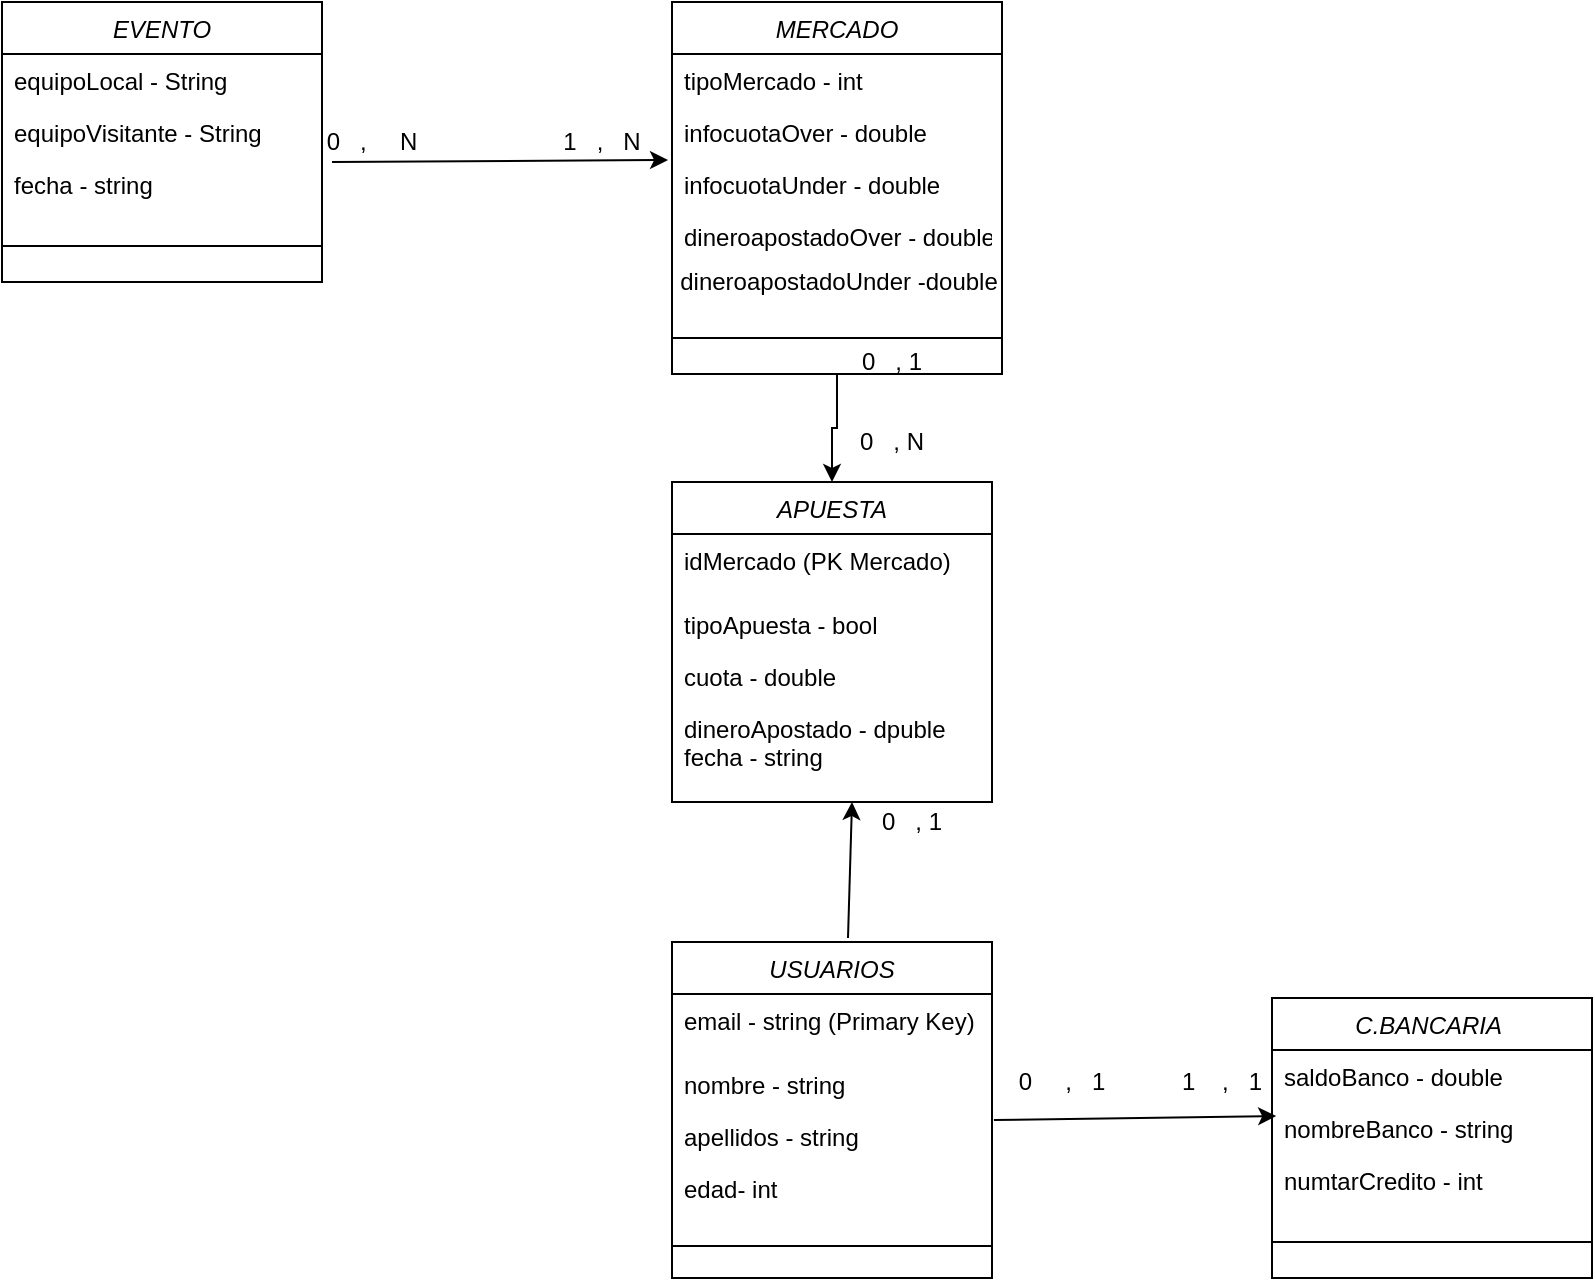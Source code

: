 <mxfile version="13.8.0" type="device"><diagram id="C5RBs43oDa-KdzZeNtuy" name="Page-1"><mxGraphModel dx="868" dy="482" grid="1" gridSize="10" guides="1" tooltips="1" connect="1" arrows="1" fold="1" page="1" pageScale="1" pageWidth="827" pageHeight="1169" math="0" shadow="0"><root><mxCell id="WIyWlLk6GJQsqaUBKTNV-0"/><mxCell id="WIyWlLk6GJQsqaUBKTNV-1" parent="WIyWlLk6GJQsqaUBKTNV-0"/><mxCell id="a7QVsmBmh7gaD4jeR2JA-25" value="" style="endArrow=classic;html=1;entryX=-0.012;entryY=0.038;entryDx=0;entryDy=0;entryPerimeter=0;" parent="WIyWlLk6GJQsqaUBKTNV-1" target="a7QVsmBmh7gaD4jeR2JA-2" edge="1"><mxGeometry width="50" height="50" relative="1" as="geometry"><mxPoint x="180" y="160" as="sourcePoint"/><mxPoint x="240" y="250" as="targetPoint"/></mxGeometry></mxCell><mxCell id="a7QVsmBmh7gaD4jeR2JA-32" value="0&amp;nbsp; &amp;nbsp;,&amp;nbsp; &amp;nbsp; &amp;nbsp;N" style="text;html=1;strokeColor=none;fillColor=none;align=center;verticalAlign=middle;whiteSpace=wrap;rounded=0;" parent="WIyWlLk6GJQsqaUBKTNV-1" vertex="1"><mxGeometry x="175" y="140" width="50" height="20" as="geometry"/></mxCell><mxCell id="a7QVsmBmh7gaD4jeR2JA-33" value="" style="endArrow=classic;html=1;exitX=1.006;exitY=1.192;exitDx=0;exitDy=0;entryX=0.013;entryY=0.269;entryDx=0;entryDy=0;exitPerimeter=0;entryPerimeter=0;" parent="WIyWlLk6GJQsqaUBKTNV-1" source="a7QVsmBmh7gaD4jeR2JA-9" target="a7QVsmBmh7gaD4jeR2JA-22" edge="1"><mxGeometry width="50" height="50" relative="1" as="geometry"><mxPoint x="610" y="240" as="sourcePoint"/><mxPoint x="640" y="461" as="targetPoint"/></mxGeometry></mxCell><mxCell id="a7QVsmBmh7gaD4jeR2JA-34" value="1&amp;nbsp; &amp;nbsp;,&amp;nbsp; &amp;nbsp;N" style="text;html=1;strokeColor=none;fillColor=none;align=center;verticalAlign=middle;whiteSpace=wrap;rounded=0;" parent="WIyWlLk6GJQsqaUBKTNV-1" vertex="1"><mxGeometry x="290" y="140" width="50" height="20" as="geometry"/></mxCell><mxCell id="a7QVsmBmh7gaD4jeR2JA-35" value="0&amp;nbsp; &amp;nbsp; &amp;nbsp;,&amp;nbsp; &amp;nbsp;1" style="text;html=1;strokeColor=none;fillColor=none;align=center;verticalAlign=middle;whiteSpace=wrap;rounded=0;" parent="WIyWlLk6GJQsqaUBKTNV-1" vertex="1"><mxGeometry x="520" y="610" width="50" height="20" as="geometry"/></mxCell><mxCell id="a7QVsmBmh7gaD4jeR2JA-36" value="1&amp;nbsp; &amp;nbsp; ,&amp;nbsp; &amp;nbsp;1" style="text;html=1;strokeColor=none;fillColor=none;align=center;verticalAlign=middle;whiteSpace=wrap;rounded=0;" parent="WIyWlLk6GJQsqaUBKTNV-1" vertex="1"><mxGeometry x="600" y="610" width="50" height="20" as="geometry"/></mxCell><mxCell id="zkfFHV4jXpPFQw0GAbJ--0" value="EVENTO" style="swimlane;fontStyle=2;align=center;verticalAlign=top;childLayout=stackLayout;horizontal=1;startSize=26;horizontalStack=0;resizeParent=1;resizeLast=0;collapsible=1;marginBottom=0;rounded=0;shadow=0;strokeWidth=1;" parent="WIyWlLk6GJQsqaUBKTNV-1" vertex="1"><mxGeometry x="15" y="80" width="160" height="140" as="geometry"><mxRectangle x="230" y="140" width="160" height="26" as="alternateBounds"/></mxGeometry></mxCell><mxCell id="zkfFHV4jXpPFQw0GAbJ--1" value="equipoLocal - String" style="text;align=left;verticalAlign=top;spacingLeft=4;spacingRight=4;overflow=hidden;rotatable=0;points=[[0,0.5],[1,0.5]];portConstraint=eastwest;" parent="zkfFHV4jXpPFQw0GAbJ--0" vertex="1"><mxGeometry y="26" width="160" height="26" as="geometry"/></mxCell><mxCell id="zkfFHV4jXpPFQw0GAbJ--2" value="equipoVisitante - String" style="text;align=left;verticalAlign=top;spacingLeft=4;spacingRight=4;overflow=hidden;rotatable=0;points=[[0,0.5],[1,0.5]];portConstraint=eastwest;rounded=0;shadow=0;html=0;" parent="zkfFHV4jXpPFQw0GAbJ--0" vertex="1"><mxGeometry y="52" width="160" height="26" as="geometry"/></mxCell><mxCell id="zkfFHV4jXpPFQw0GAbJ--3" value="fecha - string" style="text;align=left;verticalAlign=top;spacingLeft=4;spacingRight=4;overflow=hidden;rotatable=0;points=[[0,0.5],[1,0.5]];portConstraint=eastwest;rounded=0;shadow=0;html=0;" parent="zkfFHV4jXpPFQw0GAbJ--0" vertex="1"><mxGeometry y="78" width="160" height="26" as="geometry"/></mxCell><mxCell id="zkfFHV4jXpPFQw0GAbJ--4" value="" style="line;html=1;strokeWidth=1;align=left;verticalAlign=middle;spacingTop=-1;spacingLeft=3;spacingRight=3;rotatable=0;labelPosition=right;points=[];portConstraint=eastwest;" parent="zkfFHV4jXpPFQw0GAbJ--0" vertex="1"><mxGeometry y="104" width="160" height="36" as="geometry"/></mxCell><mxCell id="DxHwKRgHZiNm_Ec181SO-2" style="edgeStyle=orthogonalEdgeStyle;rounded=0;orthogonalLoop=1;jettySize=auto;html=1;exitX=0.5;exitY=1;exitDx=0;exitDy=0;entryX=0.5;entryY=0;entryDx=0;entryDy=0;" parent="WIyWlLk6GJQsqaUBKTNV-1" source="a7QVsmBmh7gaD4jeR2JA-0" target="VudwWRuuv7h4fMOx2qkJ-0" edge="1"><mxGeometry relative="1" as="geometry"/></mxCell><mxCell id="a7QVsmBmh7gaD4jeR2JA-0" value="MERCADO" style="swimlane;fontStyle=2;align=center;verticalAlign=top;childLayout=stackLayout;horizontal=1;startSize=26;horizontalStack=0;resizeParent=1;resizeLast=0;collapsible=1;marginBottom=0;rounded=0;shadow=0;strokeWidth=1;" parent="WIyWlLk6GJQsqaUBKTNV-1" vertex="1"><mxGeometry x="350" y="80" width="165" height="186" as="geometry"><mxRectangle x="230" y="140" width="160" height="26" as="alternateBounds"/></mxGeometry></mxCell><mxCell id="9HnvI7LxdRnGA9R2AxQ7-0" value="tipoMercado - int" style="text;align=left;verticalAlign=top;spacingLeft=4;spacingRight=4;overflow=hidden;rotatable=0;points=[[0,0.5],[1,0.5]];portConstraint=eastwest;" vertex="1" parent="a7QVsmBmh7gaD4jeR2JA-0"><mxGeometry y="26" width="165" height="26" as="geometry"/></mxCell><mxCell id="a7QVsmBmh7gaD4jeR2JA-1" value="infocuotaOver - double" style="text;align=left;verticalAlign=top;spacingLeft=4;spacingRight=4;overflow=hidden;rotatable=0;points=[[0,0.5],[1,0.5]];portConstraint=eastwest;" parent="a7QVsmBmh7gaD4jeR2JA-0" vertex="1"><mxGeometry y="52" width="165" height="26" as="geometry"/></mxCell><mxCell id="a7QVsmBmh7gaD4jeR2JA-2" value="infocuotaUnder - double" style="text;align=left;verticalAlign=top;spacingLeft=4;spacingRight=4;overflow=hidden;rotatable=0;points=[[0,0.5],[1,0.5]];portConstraint=eastwest;rounded=0;shadow=0;html=0;" parent="a7QVsmBmh7gaD4jeR2JA-0" vertex="1"><mxGeometry y="78" width="165" height="26" as="geometry"/></mxCell><mxCell id="a7QVsmBmh7gaD4jeR2JA-3" value="dineroapostadoOver - double" style="text;align=left;verticalAlign=top;spacingLeft=4;spacingRight=4;overflow=hidden;rotatable=0;points=[[0,0.5],[1,0.5]];portConstraint=eastwest;rounded=0;shadow=0;html=0;" parent="a7QVsmBmh7gaD4jeR2JA-0" vertex="1"><mxGeometry y="104" width="165" height="26" as="geometry"/></mxCell><mxCell id="a7QVsmBmh7gaD4jeR2JA-5" value="dineroapostadoUnder -double" style="text;html=1;align=center;verticalAlign=middle;resizable=0;points=[];autosize=1;" parent="a7QVsmBmh7gaD4jeR2JA-0" vertex="1"><mxGeometry y="130" width="165" height="20" as="geometry"/></mxCell><mxCell id="a7QVsmBmh7gaD4jeR2JA-4" value="" style="line;html=1;strokeWidth=1;align=left;verticalAlign=middle;spacingTop=-1;spacingLeft=3;spacingRight=3;rotatable=0;labelPosition=right;points=[];portConstraint=eastwest;" parent="a7QVsmBmh7gaD4jeR2JA-0" vertex="1"><mxGeometry y="150" width="165" height="36" as="geometry"/></mxCell><mxCell id="a7QVsmBmh7gaD4jeR2JA-7" value="USUARIOS" style="swimlane;fontStyle=2;align=center;verticalAlign=top;childLayout=stackLayout;horizontal=1;startSize=26;horizontalStack=0;resizeParent=1;resizeLast=0;collapsible=1;marginBottom=0;rounded=0;shadow=0;strokeWidth=1;" parent="WIyWlLk6GJQsqaUBKTNV-1" vertex="1"><mxGeometry x="350" y="550" width="160" height="168" as="geometry"><mxRectangle x="230" y="140" width="160" height="26" as="alternateBounds"/></mxGeometry></mxCell><mxCell id="a7QVsmBmh7gaD4jeR2JA-8" value="email - string (Primary Key)" style="text;align=left;verticalAlign=top;spacingLeft=4;spacingRight=4;overflow=hidden;rotatable=0;points=[[0,0.5],[1,0.5]];portConstraint=eastwest;" parent="a7QVsmBmh7gaD4jeR2JA-7" vertex="1"><mxGeometry y="26" width="160" height="32" as="geometry"/></mxCell><mxCell id="a7QVsmBmh7gaD4jeR2JA-9" value="nombre - string " style="text;align=left;verticalAlign=top;spacingLeft=4;spacingRight=4;overflow=hidden;rotatable=0;points=[[0,0.5],[1,0.5]];portConstraint=eastwest;rounded=0;shadow=0;html=0;" parent="a7QVsmBmh7gaD4jeR2JA-7" vertex="1"><mxGeometry y="58" width="160" height="26" as="geometry"/></mxCell><mxCell id="a7QVsmBmh7gaD4jeR2JA-10" value="apellidos - string " style="text;align=left;verticalAlign=top;spacingLeft=4;spacingRight=4;overflow=hidden;rotatable=0;points=[[0,0.5],[1,0.5]];portConstraint=eastwest;rounded=0;shadow=0;html=0;" parent="a7QVsmBmh7gaD4jeR2JA-7" vertex="1"><mxGeometry y="84" width="160" height="26" as="geometry"/></mxCell><mxCell id="a7QVsmBmh7gaD4jeR2JA-13" value="edad- int" style="text;align=left;verticalAlign=top;spacingLeft=4;spacingRight=4;overflow=hidden;rotatable=0;points=[[0,0.5],[1,0.5]];portConstraint=eastwest;rounded=0;shadow=0;html=0;" parent="a7QVsmBmh7gaD4jeR2JA-7" vertex="1"><mxGeometry y="110" width="160" height="26" as="geometry"/></mxCell><mxCell id="a7QVsmBmh7gaD4jeR2JA-12" value="" style="line;html=1;strokeWidth=1;align=left;verticalAlign=middle;spacingTop=-1;spacingLeft=3;spacingRight=3;rotatable=0;labelPosition=right;points=[];portConstraint=eastwest;" parent="a7QVsmBmh7gaD4jeR2JA-7" vertex="1"><mxGeometry y="136" width="160" height="32" as="geometry"/></mxCell><mxCell id="a7QVsmBmh7gaD4jeR2JA-20" value="C.BANCARIA " style="swimlane;fontStyle=2;align=center;verticalAlign=top;childLayout=stackLayout;horizontal=1;startSize=26;horizontalStack=0;resizeParent=1;resizeLast=0;collapsible=1;marginBottom=0;rounded=0;shadow=0;strokeWidth=1;" parent="WIyWlLk6GJQsqaUBKTNV-1" vertex="1"><mxGeometry x="650" y="578" width="160" height="140" as="geometry"><mxRectangle x="230" y="140" width="160" height="26" as="alternateBounds"/></mxGeometry></mxCell><mxCell id="a7QVsmBmh7gaD4jeR2JA-21" value="saldoBanco - double" style="text;align=left;verticalAlign=top;spacingLeft=4;spacingRight=4;overflow=hidden;rotatable=0;points=[[0,0.5],[1,0.5]];portConstraint=eastwest;" parent="a7QVsmBmh7gaD4jeR2JA-20" vertex="1"><mxGeometry y="26" width="160" height="26" as="geometry"/></mxCell><mxCell id="a7QVsmBmh7gaD4jeR2JA-22" value="nombreBanco - string" style="text;align=left;verticalAlign=top;spacingLeft=4;spacingRight=4;overflow=hidden;rotatable=0;points=[[0,0.5],[1,0.5]];portConstraint=eastwest;rounded=0;shadow=0;html=0;" parent="a7QVsmBmh7gaD4jeR2JA-20" vertex="1"><mxGeometry y="52" width="160" height="26" as="geometry"/></mxCell><mxCell id="a7QVsmBmh7gaD4jeR2JA-23" value="numtarCredito - int" style="text;align=left;verticalAlign=top;spacingLeft=4;spacingRight=4;overflow=hidden;rotatable=0;points=[[0,0.5],[1,0.5]];portConstraint=eastwest;rounded=0;shadow=0;html=0;" parent="a7QVsmBmh7gaD4jeR2JA-20" vertex="1"><mxGeometry y="78" width="160" height="26" as="geometry"/></mxCell><mxCell id="a7QVsmBmh7gaD4jeR2JA-24" value="" style="line;html=1;strokeWidth=1;align=left;verticalAlign=middle;spacingTop=-1;spacingLeft=3;spacingRight=3;rotatable=0;labelPosition=right;points=[];portConstraint=eastwest;" parent="a7QVsmBmh7gaD4jeR2JA-20" vertex="1"><mxGeometry y="104" width="160" height="36" as="geometry"/></mxCell><mxCell id="VudwWRuuv7h4fMOx2qkJ-0" value="APUESTA" style="swimlane;fontStyle=2;align=center;verticalAlign=top;childLayout=stackLayout;horizontal=1;startSize=26;horizontalStack=0;resizeParent=1;resizeLast=0;collapsible=1;marginBottom=0;rounded=0;shadow=0;strokeWidth=1;" parent="WIyWlLk6GJQsqaUBKTNV-1" vertex="1"><mxGeometry x="350" y="320" width="160" height="160" as="geometry"><mxRectangle x="230" y="140" width="160" height="26" as="alternateBounds"/></mxGeometry></mxCell><mxCell id="VudwWRuuv7h4fMOx2qkJ-1" value="idMercado (PK Mercado)" style="text;align=left;verticalAlign=top;spacingLeft=4;spacingRight=4;overflow=hidden;rotatable=0;points=[[0,0.5],[1,0.5]];portConstraint=eastwest;" parent="VudwWRuuv7h4fMOx2qkJ-0" vertex="1"><mxGeometry y="26" width="160" height="32" as="geometry"/></mxCell><mxCell id="VudwWRuuv7h4fMOx2qkJ-2" value="tipoApuesta - bool" style="text;align=left;verticalAlign=top;spacingLeft=4;spacingRight=4;overflow=hidden;rotatable=0;points=[[0,0.5],[1,0.5]];portConstraint=eastwest;rounded=0;shadow=0;html=0;" parent="VudwWRuuv7h4fMOx2qkJ-0" vertex="1"><mxGeometry y="58" width="160" height="26" as="geometry"/></mxCell><mxCell id="VudwWRuuv7h4fMOx2qkJ-3" value="cuota - double" style="text;align=left;verticalAlign=top;spacingLeft=4;spacingRight=4;overflow=hidden;rotatable=0;points=[[0,0.5],[1,0.5]];portConstraint=eastwest;rounded=0;shadow=0;html=0;" parent="VudwWRuuv7h4fMOx2qkJ-0" vertex="1"><mxGeometry y="84" width="160" height="26" as="geometry"/></mxCell><mxCell id="VudwWRuuv7h4fMOx2qkJ-4" value="dineroApostado - dpuble&#10;fecha - string" style="text;align=left;verticalAlign=top;spacingLeft=4;spacingRight=4;overflow=hidden;rotatable=0;points=[[0,0.5],[1,0.5]];portConstraint=eastwest;rounded=0;shadow=0;html=0;" parent="VudwWRuuv7h4fMOx2qkJ-0" vertex="1"><mxGeometry y="110" width="160" height="50" as="geometry"/></mxCell><mxCell id="VudwWRuuv7h4fMOx2qkJ-5" value="" style="line;html=1;strokeWidth=1;align=left;verticalAlign=middle;spacingTop=-1;spacingLeft=3;spacingRight=3;rotatable=0;labelPosition=right;points=[];portConstraint=eastwest;" parent="VudwWRuuv7h4fMOx2qkJ-0" vertex="1"><mxGeometry y="160" width="160" as="geometry"/></mxCell><mxCell id="DxHwKRgHZiNm_Ec181SO-3" value="0&amp;nbsp; &amp;nbsp;, 1" style="text;html=1;strokeColor=none;fillColor=none;align=center;verticalAlign=middle;whiteSpace=wrap;rounded=0;" parent="WIyWlLk6GJQsqaUBKTNV-1" vertex="1"><mxGeometry x="440" y="250" width="40" height="20" as="geometry"/></mxCell><mxCell id="DxHwKRgHZiNm_Ec181SO-4" value="0&amp;nbsp; &amp;nbsp;, N" style="text;html=1;strokeColor=none;fillColor=none;align=center;verticalAlign=middle;whiteSpace=wrap;rounded=0;" parent="WIyWlLk6GJQsqaUBKTNV-1" vertex="1"><mxGeometry x="440" y="290" width="40" height="20" as="geometry"/></mxCell><mxCell id="DxHwKRgHZiNm_Ec181SO-5" value="" style="endArrow=classic;html=1;exitX=0.55;exitY=-0.012;exitDx=0;exitDy=0;exitPerimeter=0;" parent="WIyWlLk6GJQsqaUBKTNV-1" source="a7QVsmBmh7gaD4jeR2JA-7" edge="1"><mxGeometry width="50" height="50" relative="1" as="geometry"><mxPoint x="390" y="530" as="sourcePoint"/><mxPoint x="440" y="480" as="targetPoint"/></mxGeometry></mxCell><mxCell id="DxHwKRgHZiNm_Ec181SO-6" value="0&amp;nbsp; &amp;nbsp;, 1" style="text;html=1;strokeColor=none;fillColor=none;align=center;verticalAlign=middle;whiteSpace=wrap;rounded=0;" parent="WIyWlLk6GJQsqaUBKTNV-1" vertex="1"><mxGeometry x="450" y="480" width="40" height="20" as="geometry"/></mxCell></root></mxGraphModel></diagram></mxfile>
